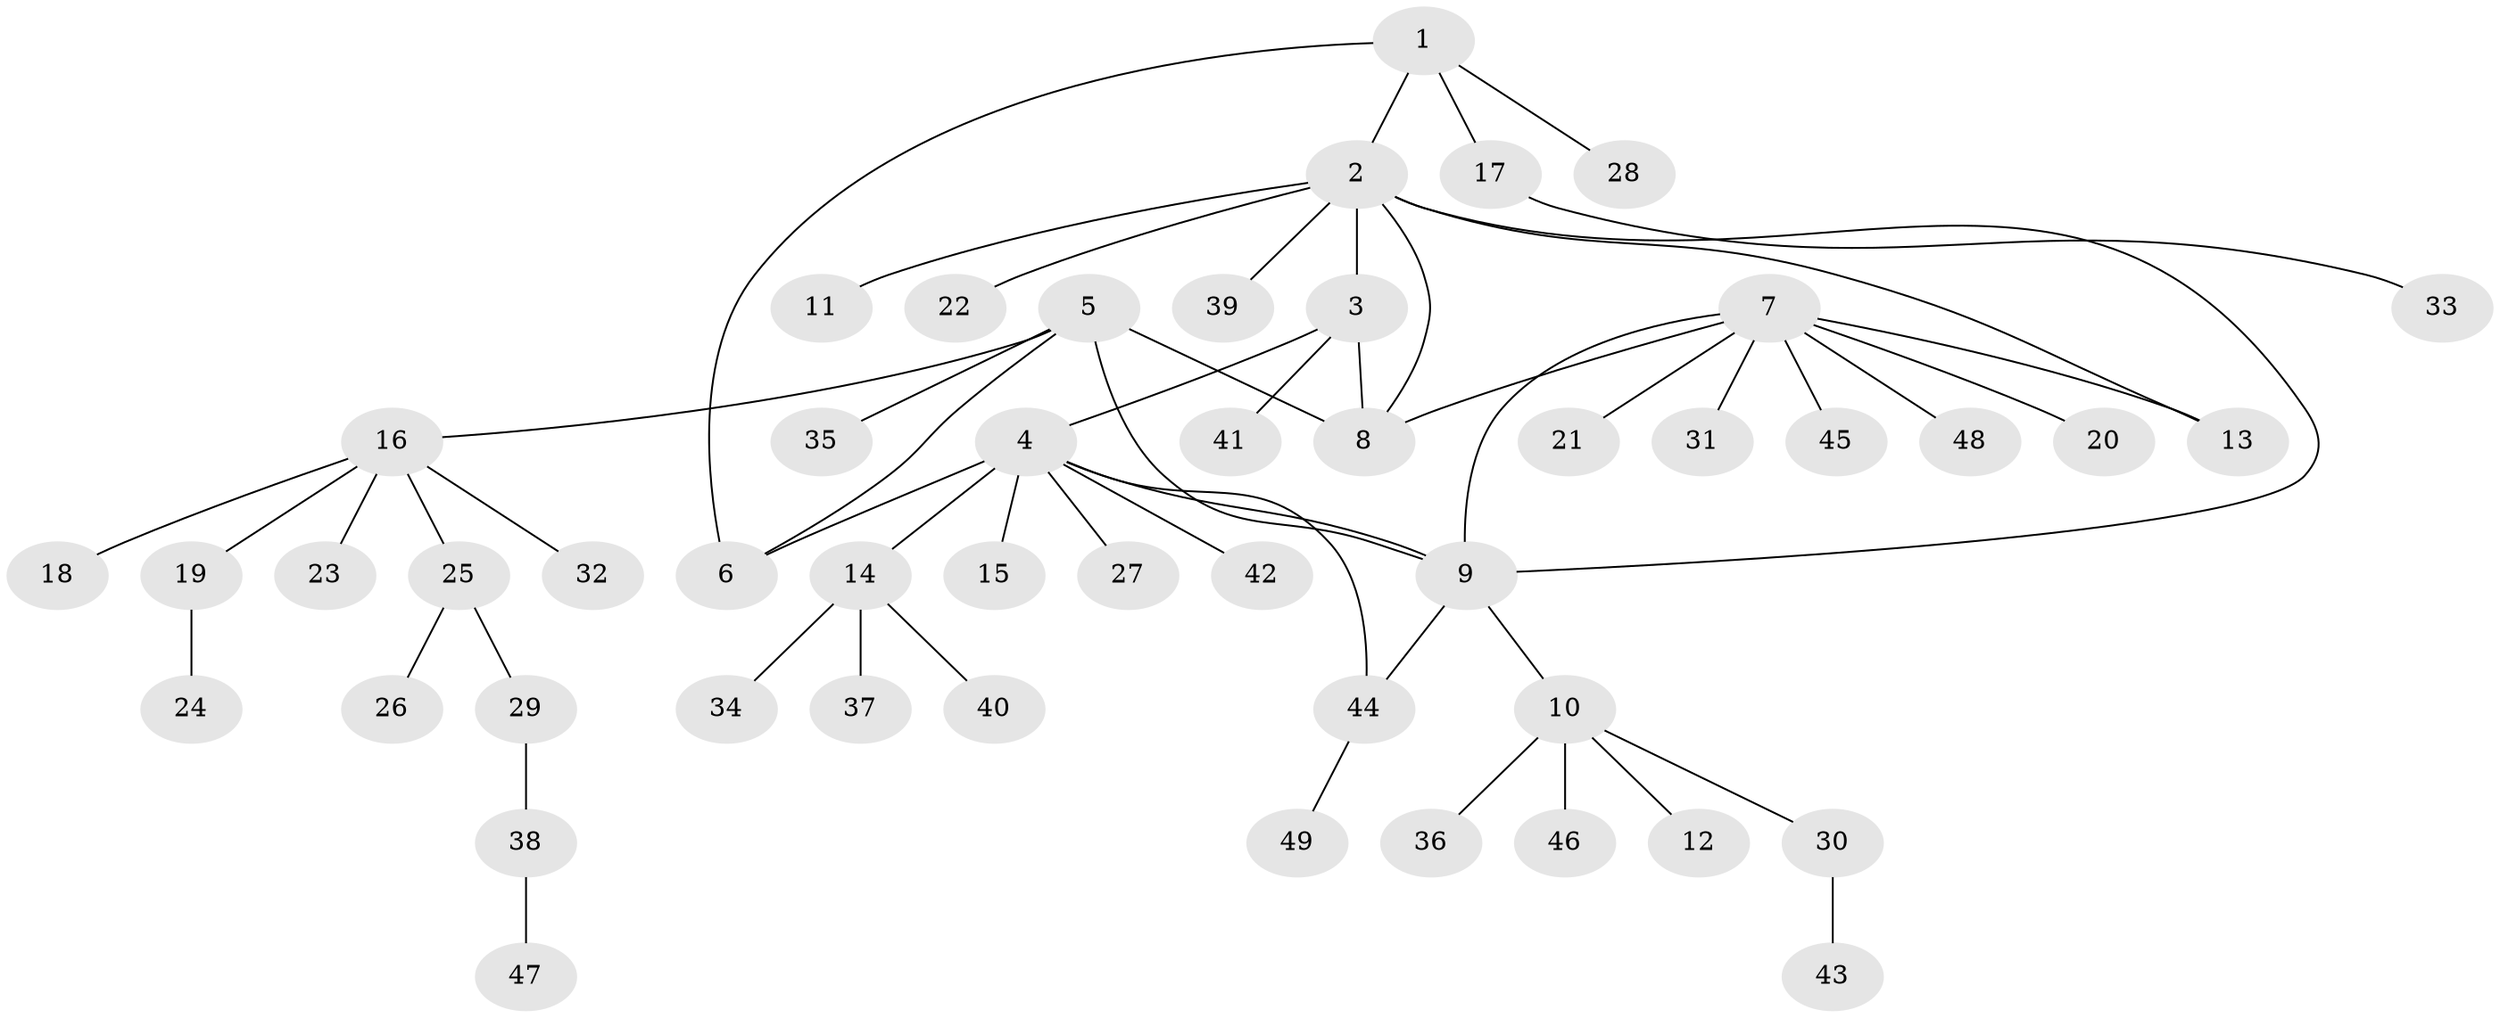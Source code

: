 // Generated by graph-tools (version 1.1) at 2025/50/03/09/25 03:50:39]
// undirected, 49 vertices, 56 edges
graph export_dot {
graph [start="1"]
  node [color=gray90,style=filled];
  1;
  2;
  3;
  4;
  5;
  6;
  7;
  8;
  9;
  10;
  11;
  12;
  13;
  14;
  15;
  16;
  17;
  18;
  19;
  20;
  21;
  22;
  23;
  24;
  25;
  26;
  27;
  28;
  29;
  30;
  31;
  32;
  33;
  34;
  35;
  36;
  37;
  38;
  39;
  40;
  41;
  42;
  43;
  44;
  45;
  46;
  47;
  48;
  49;
  1 -- 2;
  1 -- 6;
  1 -- 17;
  1 -- 28;
  2 -- 3;
  2 -- 8;
  2 -- 9;
  2 -- 11;
  2 -- 13;
  2 -- 22;
  2 -- 39;
  3 -- 4;
  3 -- 8;
  3 -- 41;
  4 -- 6;
  4 -- 9;
  4 -- 14;
  4 -- 15;
  4 -- 27;
  4 -- 42;
  4 -- 44;
  5 -- 6;
  5 -- 8;
  5 -- 9;
  5 -- 16;
  5 -- 35;
  7 -- 8;
  7 -- 9;
  7 -- 13;
  7 -- 20;
  7 -- 21;
  7 -- 31;
  7 -- 45;
  7 -- 48;
  9 -- 10;
  9 -- 44;
  10 -- 12;
  10 -- 30;
  10 -- 36;
  10 -- 46;
  14 -- 34;
  14 -- 37;
  14 -- 40;
  16 -- 18;
  16 -- 19;
  16 -- 23;
  16 -- 25;
  16 -- 32;
  17 -- 33;
  19 -- 24;
  25 -- 26;
  25 -- 29;
  29 -- 38;
  30 -- 43;
  38 -- 47;
  44 -- 49;
}
